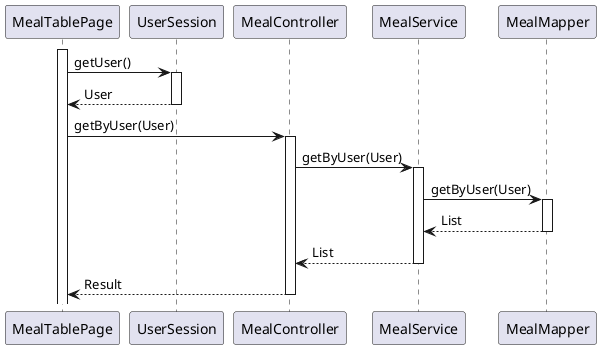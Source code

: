 @startuml
activate MealTablePage
MealTablePage -> UserSession: getUser()
activate UserSession
UserSession --> MealTablePage: User
deactivate UserSession

MealTablePage -> MealController: getByUser(User)
activate MealController

MealController -> MealService: getByUser(User)
activate MealService

MealService -> MealMapper: getByUser(User)
activate MealMapper

MealMapper --> MealService: List
deactivate MealMapper

MealService --> MealController: List
deactivate MealService

MealController --> MealTablePage: Result
deactivate MealController
@enduml